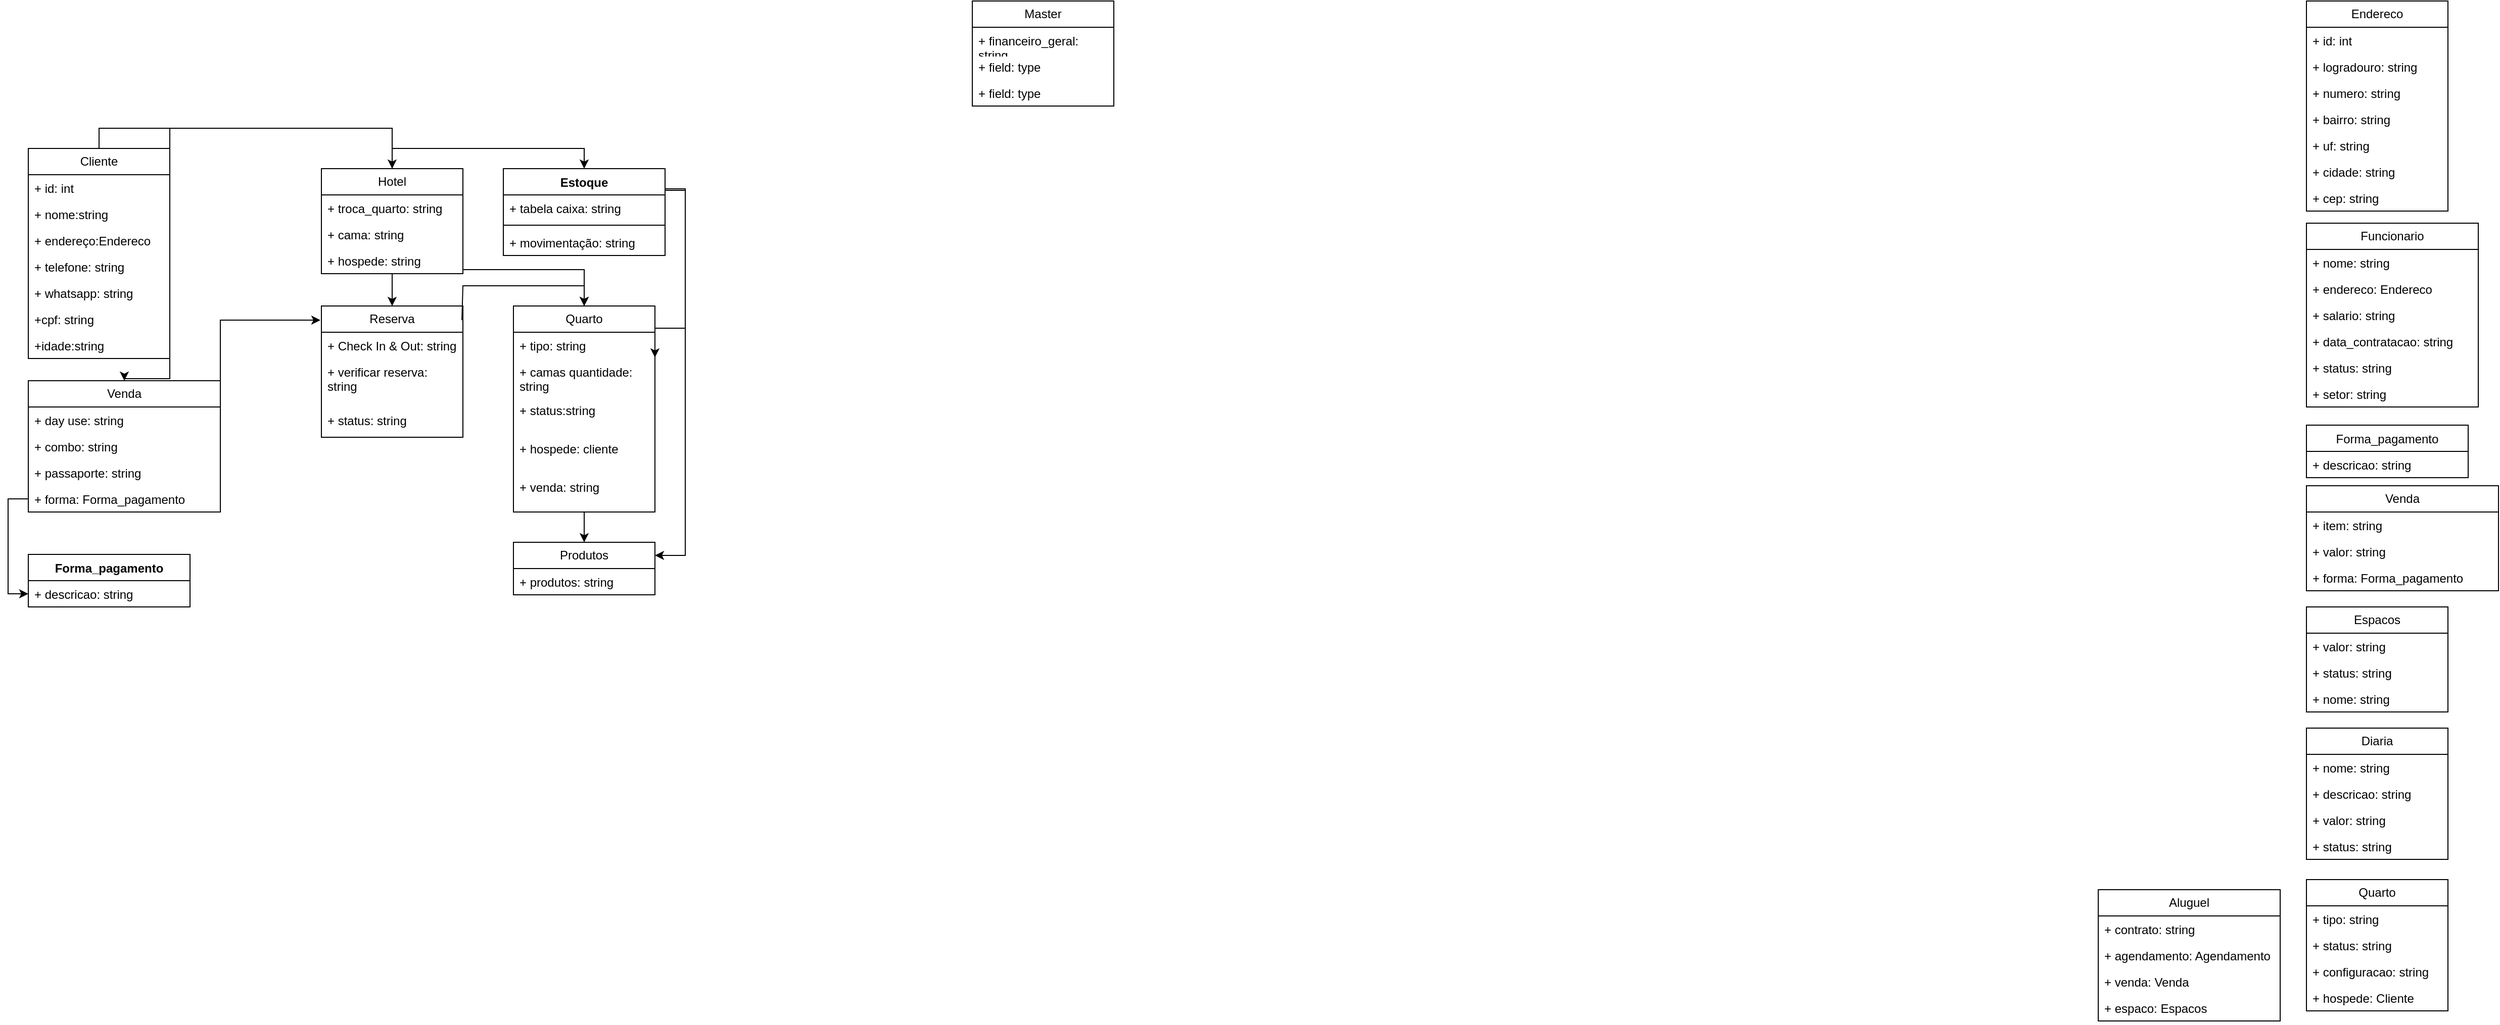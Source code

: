 <mxfile version="26.0.13">
  <diagram id="C5RBs43oDa-KdzZeNtuy" name="Page-1">
    <mxGraphModel dx="3414" dy="314" grid="1" gridSize="10" guides="1" tooltips="1" connect="1" arrows="1" fold="1" page="1" pageScale="1" pageWidth="827" pageHeight="1169" math="0" shadow="0">
      <root>
        <mxCell id="WIyWlLk6GJQsqaUBKTNV-0" />
        <mxCell id="WIyWlLk6GJQsqaUBKTNV-1" parent="WIyWlLk6GJQsqaUBKTNV-0" />
        <mxCell id="wSkTJqaz7idDvHBXDmYQ-0" value="Endereco" style="swimlane;fontStyle=0;childLayout=stackLayout;horizontal=1;startSize=26;fillColor=none;horizontalStack=0;resizeParent=1;resizeParentMax=0;resizeLast=0;collapsible=1;marginBottom=0;whiteSpace=wrap;html=1;" parent="WIyWlLk6GJQsqaUBKTNV-1" vertex="1">
          <mxGeometry x="620" y="40" width="140" height="208" as="geometry" />
        </mxCell>
        <mxCell id="wSkTJqaz7idDvHBXDmYQ-1" value="+ id: int" style="text;strokeColor=none;fillColor=none;align=left;verticalAlign=top;spacingLeft=4;spacingRight=4;overflow=hidden;rotatable=0;points=[[0,0.5],[1,0.5]];portConstraint=eastwest;whiteSpace=wrap;html=1;" parent="wSkTJqaz7idDvHBXDmYQ-0" vertex="1">
          <mxGeometry y="26" width="140" height="26" as="geometry" />
        </mxCell>
        <mxCell id="wSkTJqaz7idDvHBXDmYQ-2" value="+ logradouro: string" style="text;strokeColor=none;fillColor=none;align=left;verticalAlign=top;spacingLeft=4;spacingRight=4;overflow=hidden;rotatable=0;points=[[0,0.5],[1,0.5]];portConstraint=eastwest;whiteSpace=wrap;html=1;" parent="wSkTJqaz7idDvHBXDmYQ-0" vertex="1">
          <mxGeometry y="52" width="140" height="26" as="geometry" />
        </mxCell>
        <mxCell id="wSkTJqaz7idDvHBXDmYQ-3" value="+ numero: string" style="text;strokeColor=none;fillColor=none;align=left;verticalAlign=top;spacingLeft=4;spacingRight=4;overflow=hidden;rotatable=0;points=[[0,0.5],[1,0.5]];portConstraint=eastwest;whiteSpace=wrap;html=1;" parent="wSkTJqaz7idDvHBXDmYQ-0" vertex="1">
          <mxGeometry y="78" width="140" height="26" as="geometry" />
        </mxCell>
        <mxCell id="wSkTJqaz7idDvHBXDmYQ-4" value="+ bairro: string" style="text;strokeColor=none;fillColor=none;align=left;verticalAlign=top;spacingLeft=4;spacingRight=4;overflow=hidden;rotatable=0;points=[[0,0.5],[1,0.5]];portConstraint=eastwest;whiteSpace=wrap;html=1;" parent="wSkTJqaz7idDvHBXDmYQ-0" vertex="1">
          <mxGeometry y="104" width="140" height="26" as="geometry" />
        </mxCell>
        <mxCell id="wSkTJqaz7idDvHBXDmYQ-5" value="+ uf: string" style="text;strokeColor=none;fillColor=none;align=left;verticalAlign=top;spacingLeft=4;spacingRight=4;overflow=hidden;rotatable=0;points=[[0,0.5],[1,0.5]];portConstraint=eastwest;whiteSpace=wrap;html=1;" parent="wSkTJqaz7idDvHBXDmYQ-0" vertex="1">
          <mxGeometry y="130" width="140" height="26" as="geometry" />
        </mxCell>
        <mxCell id="wSkTJqaz7idDvHBXDmYQ-6" value="+ cidade: string" style="text;strokeColor=none;fillColor=none;align=left;verticalAlign=top;spacingLeft=4;spacingRight=4;overflow=hidden;rotatable=0;points=[[0,0.5],[1,0.5]];portConstraint=eastwest;whiteSpace=wrap;html=1;" parent="wSkTJqaz7idDvHBXDmYQ-0" vertex="1">
          <mxGeometry y="156" width="140" height="26" as="geometry" />
        </mxCell>
        <mxCell id="wSkTJqaz7idDvHBXDmYQ-7" value="+ cep: string" style="text;strokeColor=none;fillColor=none;align=left;verticalAlign=top;spacingLeft=4;spacingRight=4;overflow=hidden;rotatable=0;points=[[0,0.5],[1,0.5]];portConstraint=eastwest;whiteSpace=wrap;html=1;" parent="wSkTJqaz7idDvHBXDmYQ-0" vertex="1">
          <mxGeometry y="182" width="140" height="26" as="geometry" />
        </mxCell>
        <mxCell id="ChTZRhIxoG6WgYnew7f6-33" style="edgeStyle=orthogonalEdgeStyle;rounded=0;orthogonalLoop=1;jettySize=auto;html=1;exitX=0.5;exitY=0;exitDx=0;exitDy=0;entryX=0.5;entryY=0;entryDx=0;entryDy=0;" edge="1" parent="WIyWlLk6GJQsqaUBKTNV-1" source="Y8Y8SWHDW6Bw1dZ4l9J8-2" target="ChTZRhIxoG6WgYnew7f6-4">
          <mxGeometry relative="1" as="geometry">
            <Array as="points">
              <mxPoint x="-1564" y="166" />
              <mxPoint x="-1494" y="166" />
              <mxPoint x="-1494" y="414" />
              <mxPoint x="-1539" y="414" />
            </Array>
          </mxGeometry>
        </mxCell>
        <mxCell id="ChTZRhIxoG6WgYnew7f6-45" style="edgeStyle=orthogonalEdgeStyle;rounded=0;orthogonalLoop=1;jettySize=auto;html=1;exitX=0.5;exitY=0;exitDx=0;exitDy=0;entryX=0.5;entryY=0;entryDx=0;entryDy=0;" edge="1" parent="WIyWlLk6GJQsqaUBKTNV-1" source="Y8Y8SWHDW6Bw1dZ4l9J8-2" target="ChTZRhIxoG6WgYnew7f6-9">
          <mxGeometry relative="1" as="geometry" />
        </mxCell>
        <mxCell id="Y8Y8SWHDW6Bw1dZ4l9J8-2" value="Cliente" style="swimlane;fontStyle=0;childLayout=stackLayout;horizontal=1;startSize=26;fillColor=none;horizontalStack=0;resizeParent=1;resizeParentMax=0;resizeLast=0;collapsible=1;marginBottom=0;whiteSpace=wrap;html=1;" parent="WIyWlLk6GJQsqaUBKTNV-1" vertex="1">
          <mxGeometry x="-1634" y="186" width="140" height="208" as="geometry" />
        </mxCell>
        <mxCell id="Y8Y8SWHDW6Bw1dZ4l9J8-3" value="+ id: int " style="text;strokeColor=none;fillColor=none;align=left;verticalAlign=top;spacingLeft=4;spacingRight=4;overflow=hidden;rotatable=0;points=[[0,0.5],[1,0.5]];portConstraint=eastwest;whiteSpace=wrap;html=1;" parent="Y8Y8SWHDW6Bw1dZ4l9J8-2" vertex="1">
          <mxGeometry y="26" width="140" height="26" as="geometry" />
        </mxCell>
        <mxCell id="Y8Y8SWHDW6Bw1dZ4l9J8-4" value="+ nome:string" style="text;strokeColor=none;fillColor=none;align=left;verticalAlign=top;spacingLeft=4;spacingRight=4;overflow=hidden;rotatable=0;points=[[0,0.5],[1,0.5]];portConstraint=eastwest;whiteSpace=wrap;html=1;" parent="Y8Y8SWHDW6Bw1dZ4l9J8-2" vertex="1">
          <mxGeometry y="52" width="140" height="26" as="geometry" />
        </mxCell>
        <mxCell id="Y8Y8SWHDW6Bw1dZ4l9J8-5" value="+ endereço:Endereco" style="text;strokeColor=none;fillColor=none;align=left;verticalAlign=top;spacingLeft=4;spacingRight=4;overflow=hidden;rotatable=0;points=[[0,0.5],[1,0.5]];portConstraint=eastwest;whiteSpace=wrap;html=1;" parent="Y8Y8SWHDW6Bw1dZ4l9J8-2" vertex="1">
          <mxGeometry y="78" width="140" height="26" as="geometry" />
        </mxCell>
        <mxCell id="Y8Y8SWHDW6Bw1dZ4l9J8-6" value="+ telefone: string" style="text;strokeColor=none;fillColor=none;align=left;verticalAlign=top;spacingLeft=4;spacingRight=4;overflow=hidden;rotatable=0;points=[[0,0.5],[1,0.5]];portConstraint=eastwest;whiteSpace=wrap;html=1;" parent="Y8Y8SWHDW6Bw1dZ4l9J8-2" vertex="1">
          <mxGeometry y="104" width="140" height="26" as="geometry" />
        </mxCell>
        <mxCell id="Y8Y8SWHDW6Bw1dZ4l9J8-7" value="+ whatsapp: string" style="text;strokeColor=none;fillColor=none;align=left;verticalAlign=top;spacingLeft=4;spacingRight=4;overflow=hidden;rotatable=0;points=[[0,0.5],[1,0.5]];portConstraint=eastwest;whiteSpace=wrap;html=1;" parent="Y8Y8SWHDW6Bw1dZ4l9J8-2" vertex="1">
          <mxGeometry y="130" width="140" height="26" as="geometry" />
        </mxCell>
        <mxCell id="Y8Y8SWHDW6Bw1dZ4l9J8-8" value="+cpf: string" style="text;strokeColor=none;fillColor=none;align=left;verticalAlign=top;spacingLeft=4;spacingRight=4;overflow=hidden;rotatable=0;points=[[0,0.5],[1,0.5]];portConstraint=eastwest;whiteSpace=wrap;html=1;" parent="Y8Y8SWHDW6Bw1dZ4l9J8-2" vertex="1">
          <mxGeometry y="156" width="140" height="26" as="geometry" />
        </mxCell>
        <mxCell id="Y8Y8SWHDW6Bw1dZ4l9J8-9" value="+idade:string" style="text;strokeColor=none;fillColor=none;align=left;verticalAlign=top;spacingLeft=4;spacingRight=4;overflow=hidden;rotatable=0;points=[[0,0.5],[1,0.5]];portConstraint=eastwest;whiteSpace=wrap;html=1;" parent="Y8Y8SWHDW6Bw1dZ4l9J8-2" vertex="1">
          <mxGeometry y="182" width="140" height="26" as="geometry" />
        </mxCell>
        <mxCell id="wSkTJqaz7idDvHBXDmYQ-8" value="Funcionario" style="swimlane;fontStyle=0;childLayout=stackLayout;horizontal=1;startSize=26;fillColor=none;horizontalStack=0;resizeParent=1;resizeParentMax=0;resizeLast=0;collapsible=1;marginBottom=0;whiteSpace=wrap;html=1;" parent="WIyWlLk6GJQsqaUBKTNV-1" vertex="1">
          <mxGeometry x="620" y="260" width="170" height="182" as="geometry" />
        </mxCell>
        <mxCell id="wSkTJqaz7idDvHBXDmYQ-9" value="+ nome: string" style="text;strokeColor=none;fillColor=none;align=left;verticalAlign=top;spacingLeft=4;spacingRight=4;overflow=hidden;rotatable=0;points=[[0,0.5],[1,0.5]];portConstraint=eastwest;whiteSpace=wrap;html=1;" parent="wSkTJqaz7idDvHBXDmYQ-8" vertex="1">
          <mxGeometry y="26" width="170" height="26" as="geometry" />
        </mxCell>
        <mxCell id="wSkTJqaz7idDvHBXDmYQ-10" value="+ endereco: Endereco" style="text;strokeColor=none;fillColor=none;align=left;verticalAlign=top;spacingLeft=4;spacingRight=4;overflow=hidden;rotatable=0;points=[[0,0.5],[1,0.5]];portConstraint=eastwest;whiteSpace=wrap;html=1;" parent="wSkTJqaz7idDvHBXDmYQ-8" vertex="1">
          <mxGeometry y="52" width="170" height="26" as="geometry" />
        </mxCell>
        <mxCell id="wSkTJqaz7idDvHBXDmYQ-11" value="+ salario: string" style="text;strokeColor=none;fillColor=none;align=left;verticalAlign=top;spacingLeft=4;spacingRight=4;overflow=hidden;rotatable=0;points=[[0,0.5],[1,0.5]];portConstraint=eastwest;whiteSpace=wrap;html=1;" parent="wSkTJqaz7idDvHBXDmYQ-8" vertex="1">
          <mxGeometry y="78" width="170" height="26" as="geometry" />
        </mxCell>
        <mxCell id="wSkTJqaz7idDvHBXDmYQ-12" value="+ data_contratacao: string" style="text;strokeColor=none;fillColor=none;align=left;verticalAlign=top;spacingLeft=4;spacingRight=4;overflow=hidden;rotatable=0;points=[[0,0.5],[1,0.5]];portConstraint=eastwest;whiteSpace=wrap;html=1;" parent="wSkTJqaz7idDvHBXDmYQ-8" vertex="1">
          <mxGeometry y="104" width="170" height="26" as="geometry" />
        </mxCell>
        <mxCell id="wSkTJqaz7idDvHBXDmYQ-13" value="+ status: string" style="text;strokeColor=none;fillColor=none;align=left;verticalAlign=top;spacingLeft=4;spacingRight=4;overflow=hidden;rotatable=0;points=[[0,0.5],[1,0.5]];portConstraint=eastwest;whiteSpace=wrap;html=1;" parent="wSkTJqaz7idDvHBXDmYQ-8" vertex="1">
          <mxGeometry y="130" width="170" height="26" as="geometry" />
        </mxCell>
        <mxCell id="wSkTJqaz7idDvHBXDmYQ-14" value="+ setor: string" style="text;strokeColor=none;fillColor=none;align=left;verticalAlign=top;spacingLeft=4;spacingRight=4;overflow=hidden;rotatable=0;points=[[0,0.5],[1,0.5]];portConstraint=eastwest;whiteSpace=wrap;html=1;" parent="wSkTJqaz7idDvHBXDmYQ-8" vertex="1">
          <mxGeometry y="156" width="170" height="26" as="geometry" />
        </mxCell>
        <mxCell id="G8Tv_Enj5uuoqfxfAPcS-8" value="&lt;span style=&quot;font-weight: normal;&quot;&gt;Forma_pagamento&lt;/span&gt;" style="swimlane;fontStyle=1;align=center;verticalAlign=top;childLayout=stackLayout;horizontal=1;startSize=26;horizontalStack=0;resizeParent=1;resizeParentMax=0;resizeLast=0;collapsible=1;marginBottom=0;whiteSpace=wrap;html=1;" parent="WIyWlLk6GJQsqaUBKTNV-1" vertex="1">
          <mxGeometry x="620" y="460" width="160" height="52" as="geometry" />
        </mxCell>
        <mxCell id="G8Tv_Enj5uuoqfxfAPcS-9" value="+ descricao: string" style="text;strokeColor=none;fillColor=none;align=left;verticalAlign=top;spacingLeft=4;spacingRight=4;overflow=hidden;rotatable=0;points=[[0,0.5],[1,0.5]];portConstraint=eastwest;whiteSpace=wrap;html=1;" parent="G8Tv_Enj5uuoqfxfAPcS-8" vertex="1">
          <mxGeometry y="26" width="160" height="26" as="geometry" />
        </mxCell>
        <mxCell id="G8Tv_Enj5uuoqfxfAPcS-12" value="Venda" style="swimlane;fontStyle=0;childLayout=stackLayout;horizontal=1;startSize=26;fillColor=none;horizontalStack=0;resizeParent=1;resizeParentMax=0;resizeLast=0;collapsible=1;marginBottom=0;whiteSpace=wrap;html=1;" parent="WIyWlLk6GJQsqaUBKTNV-1" vertex="1">
          <mxGeometry x="620" y="520" width="190" height="104" as="geometry" />
        </mxCell>
        <mxCell id="G8Tv_Enj5uuoqfxfAPcS-13" value="+ item: string" style="text;strokeColor=none;fillColor=none;align=left;verticalAlign=top;spacingLeft=4;spacingRight=4;overflow=hidden;rotatable=0;points=[[0,0.5],[1,0.5]];portConstraint=eastwest;whiteSpace=wrap;html=1;" parent="G8Tv_Enj5uuoqfxfAPcS-12" vertex="1">
          <mxGeometry y="26" width="190" height="26" as="geometry" />
        </mxCell>
        <mxCell id="G8Tv_Enj5uuoqfxfAPcS-14" value="+ valor: string" style="text;strokeColor=none;fillColor=none;align=left;verticalAlign=top;spacingLeft=4;spacingRight=4;overflow=hidden;rotatable=0;points=[[0,0.5],[1,0.5]];portConstraint=eastwest;whiteSpace=wrap;html=1;" parent="G8Tv_Enj5uuoqfxfAPcS-12" vertex="1">
          <mxGeometry y="52" width="190" height="26" as="geometry" />
        </mxCell>
        <mxCell id="G8Tv_Enj5uuoqfxfAPcS-15" value="+ forma: Forma_pagamento" style="text;strokeColor=none;fillColor=none;align=left;verticalAlign=top;spacingLeft=4;spacingRight=4;overflow=hidden;rotatable=0;points=[[0,0.5],[1,0.5]];portConstraint=eastwest;whiteSpace=wrap;html=1;" parent="G8Tv_Enj5uuoqfxfAPcS-12" vertex="1">
          <mxGeometry y="78" width="190" height="26" as="geometry" />
        </mxCell>
        <mxCell id="0kLQI9-kziCsEVqRTUsW-0" value="Espacos" style="swimlane;fontStyle=0;childLayout=stackLayout;horizontal=1;startSize=26;fillColor=none;horizontalStack=0;resizeParent=1;resizeParentMax=0;resizeLast=0;collapsible=1;marginBottom=0;whiteSpace=wrap;html=1;" vertex="1" parent="WIyWlLk6GJQsqaUBKTNV-1">
          <mxGeometry x="620" y="640" width="140" height="104" as="geometry" />
        </mxCell>
        <mxCell id="0kLQI9-kziCsEVqRTUsW-1" value="+ valor: string" style="text;strokeColor=none;fillColor=none;align=left;verticalAlign=top;spacingLeft=4;spacingRight=4;overflow=hidden;rotatable=0;points=[[0,0.5],[1,0.5]];portConstraint=eastwest;whiteSpace=wrap;html=1;" vertex="1" parent="0kLQI9-kziCsEVqRTUsW-0">
          <mxGeometry y="26" width="140" height="26" as="geometry" />
        </mxCell>
        <mxCell id="0kLQI9-kziCsEVqRTUsW-2" value="+ status: string" style="text;strokeColor=none;fillColor=none;align=left;verticalAlign=top;spacingLeft=4;spacingRight=4;overflow=hidden;rotatable=0;points=[[0,0.5],[1,0.5]];portConstraint=eastwest;whiteSpace=wrap;html=1;" vertex="1" parent="0kLQI9-kziCsEVqRTUsW-0">
          <mxGeometry y="52" width="140" height="26" as="geometry" />
        </mxCell>
        <mxCell id="0kLQI9-kziCsEVqRTUsW-3" value="+ nome: string" style="text;strokeColor=none;fillColor=none;align=left;verticalAlign=top;spacingLeft=4;spacingRight=4;overflow=hidden;rotatable=0;points=[[0,0.5],[1,0.5]];portConstraint=eastwest;whiteSpace=wrap;html=1;" vertex="1" parent="0kLQI9-kziCsEVqRTUsW-0">
          <mxGeometry y="78" width="140" height="26" as="geometry" />
        </mxCell>
        <mxCell id="ChTZRhIxoG6WgYnew7f6-2" value="Forma_pagamento" style="swimlane;fontStyle=1;align=center;verticalAlign=top;childLayout=stackLayout;horizontal=1;startSize=26;horizontalStack=0;resizeParent=1;resizeParentMax=0;resizeLast=0;collapsible=1;marginBottom=0;whiteSpace=wrap;html=1;" vertex="1" parent="WIyWlLk6GJQsqaUBKTNV-1">
          <mxGeometry x="-1634" y="588" width="160" height="52" as="geometry" />
        </mxCell>
        <mxCell id="ChTZRhIxoG6WgYnew7f6-3" value="+ descricao: string" style="text;strokeColor=none;fillColor=none;align=left;verticalAlign=top;spacingLeft=4;spacingRight=4;overflow=hidden;rotatable=0;points=[[0,0.5],[1,0.5]];portConstraint=eastwest;whiteSpace=wrap;html=1;" vertex="1" parent="ChTZRhIxoG6WgYnew7f6-2">
          <mxGeometry y="26" width="160" height="26" as="geometry" />
        </mxCell>
        <mxCell id="0kLQI9-kziCsEVqRTUsW-4" value="Diaria" style="swimlane;fontStyle=0;childLayout=stackLayout;horizontal=1;startSize=26;fillColor=none;horizontalStack=0;resizeParent=1;resizeParentMax=0;resizeLast=0;collapsible=1;marginBottom=0;whiteSpace=wrap;html=1;" vertex="1" parent="WIyWlLk6GJQsqaUBKTNV-1">
          <mxGeometry x="620" y="760" width="140" height="130" as="geometry" />
        </mxCell>
        <mxCell id="0kLQI9-kziCsEVqRTUsW-5" value="+ nome: string" style="text;strokeColor=none;fillColor=none;align=left;verticalAlign=top;spacingLeft=4;spacingRight=4;overflow=hidden;rotatable=0;points=[[0,0.5],[1,0.5]];portConstraint=eastwest;whiteSpace=wrap;html=1;" vertex="1" parent="0kLQI9-kziCsEVqRTUsW-4">
          <mxGeometry y="26" width="140" height="26" as="geometry" />
        </mxCell>
        <mxCell id="0kLQI9-kziCsEVqRTUsW-6" value="+ descricao: string" style="text;strokeColor=none;fillColor=none;align=left;verticalAlign=top;spacingLeft=4;spacingRight=4;overflow=hidden;rotatable=0;points=[[0,0.5],[1,0.5]];portConstraint=eastwest;whiteSpace=wrap;html=1;" vertex="1" parent="0kLQI9-kziCsEVqRTUsW-4">
          <mxGeometry y="52" width="140" height="26" as="geometry" />
        </mxCell>
        <mxCell id="0kLQI9-kziCsEVqRTUsW-7" value="+ valor: string" style="text;strokeColor=none;fillColor=none;align=left;verticalAlign=top;spacingLeft=4;spacingRight=4;overflow=hidden;rotatable=0;points=[[0,0.5],[1,0.5]];portConstraint=eastwest;whiteSpace=wrap;html=1;" vertex="1" parent="0kLQI9-kziCsEVqRTUsW-4">
          <mxGeometry y="78" width="140" height="26" as="geometry" />
        </mxCell>
        <mxCell id="0kLQI9-kziCsEVqRTUsW-8" value="+ status: string" style="text;strokeColor=none;fillColor=none;align=left;verticalAlign=top;spacingLeft=4;spacingRight=4;overflow=hidden;rotatable=0;points=[[0,0.5],[1,0.5]];portConstraint=eastwest;whiteSpace=wrap;html=1;" vertex="1" parent="0kLQI9-kziCsEVqRTUsW-4">
          <mxGeometry y="104" width="140" height="26" as="geometry" />
        </mxCell>
        <mxCell id="ChTZRhIxoG6WgYnew7f6-4" value="Venda" style="swimlane;fontStyle=0;childLayout=stackLayout;horizontal=1;startSize=26;fillColor=none;horizontalStack=0;resizeParent=1;resizeParentMax=0;resizeLast=0;collapsible=1;marginBottom=0;whiteSpace=wrap;html=1;" vertex="1" parent="WIyWlLk6GJQsqaUBKTNV-1">
          <mxGeometry x="-1634" y="416" width="190" height="130" as="geometry">
            <mxRectangle x="-750" y="270" width="80" height="30" as="alternateBounds" />
          </mxGeometry>
        </mxCell>
        <mxCell id="ChTZRhIxoG6WgYnew7f6-5" value="+ day use: string" style="text;strokeColor=none;fillColor=none;align=left;verticalAlign=top;spacingLeft=4;spacingRight=4;overflow=hidden;rotatable=0;points=[[0,0.5],[1,0.5]];portConstraint=eastwest;whiteSpace=wrap;html=1;" vertex="1" parent="ChTZRhIxoG6WgYnew7f6-4">
          <mxGeometry y="26" width="190" height="26" as="geometry" />
        </mxCell>
        <mxCell id="ChTZRhIxoG6WgYnew7f6-6" value="+ combo: string" style="text;strokeColor=none;fillColor=none;align=left;verticalAlign=top;spacingLeft=4;spacingRight=4;overflow=hidden;rotatable=0;points=[[0,0.5],[1,0.5]];portConstraint=eastwest;whiteSpace=wrap;html=1;" vertex="1" parent="ChTZRhIxoG6WgYnew7f6-4">
          <mxGeometry y="52" width="190" height="26" as="geometry" />
        </mxCell>
        <mxCell id="ChTZRhIxoG6WgYnew7f6-8" value="+ passaporte: string" style="text;strokeColor=none;fillColor=none;align=left;verticalAlign=top;spacingLeft=4;spacingRight=4;overflow=hidden;rotatable=0;points=[[0,0.5],[1,0.5]];portConstraint=eastwest;whiteSpace=wrap;html=1;" vertex="1" parent="ChTZRhIxoG6WgYnew7f6-4">
          <mxGeometry y="78" width="190" height="26" as="geometry" />
        </mxCell>
        <mxCell id="ChTZRhIxoG6WgYnew7f6-7" value="+ forma: Forma_pagamento" style="text;strokeColor=none;fillColor=none;align=left;verticalAlign=top;spacingLeft=4;spacingRight=4;overflow=hidden;rotatable=0;points=[[0,0.5],[1,0.5]];portConstraint=eastwest;whiteSpace=wrap;html=1;" vertex="1" parent="ChTZRhIxoG6WgYnew7f6-4">
          <mxGeometry y="104" width="190" height="26" as="geometry" />
        </mxCell>
        <mxCell id="ChTZRhIxoG6WgYnew7f6-23" style="edgeStyle=orthogonalEdgeStyle;rounded=0;orthogonalLoop=1;jettySize=auto;html=1;exitX=1;exitY=0;exitDx=0;exitDy=0;entryX=0.5;entryY=0;entryDx=0;entryDy=0;" edge="1" parent="WIyWlLk6GJQsqaUBKTNV-1" source="ChTZRhIxoG6WgYnew7f6-9" target="ChTZRhIxoG6WgYnew7f6-13">
          <mxGeometry relative="1" as="geometry">
            <Array as="points">
              <mxPoint x="-1204" y="306" />
              <mxPoint x="-1084" y="306" />
            </Array>
          </mxGeometry>
        </mxCell>
        <mxCell id="0kLQI9-kziCsEVqRTUsW-14" value="Quarto" style="swimlane;fontStyle=0;childLayout=stackLayout;horizontal=1;startSize=26;fillColor=none;horizontalStack=0;resizeParent=1;resizeParentMax=0;resizeLast=0;collapsible=1;marginBottom=0;whiteSpace=wrap;html=1;" vertex="1" parent="WIyWlLk6GJQsqaUBKTNV-1">
          <mxGeometry x="620" y="910" width="140" height="130" as="geometry" />
        </mxCell>
        <mxCell id="0kLQI9-kziCsEVqRTUsW-15" value="+ tipo: string" style="text;strokeColor=none;fillColor=none;align=left;verticalAlign=top;spacingLeft=4;spacingRight=4;overflow=hidden;rotatable=0;points=[[0,0.5],[1,0.5]];portConstraint=eastwest;whiteSpace=wrap;html=1;" vertex="1" parent="0kLQI9-kziCsEVqRTUsW-14">
          <mxGeometry y="26" width="140" height="26" as="geometry" />
        </mxCell>
        <mxCell id="0kLQI9-kziCsEVqRTUsW-16" value="+ status: string" style="text;strokeColor=none;fillColor=none;align=left;verticalAlign=top;spacingLeft=4;spacingRight=4;overflow=hidden;rotatable=0;points=[[0,0.5],[1,0.5]];portConstraint=eastwest;whiteSpace=wrap;html=1;" vertex="1" parent="0kLQI9-kziCsEVqRTUsW-14">
          <mxGeometry y="52" width="140" height="26" as="geometry" />
        </mxCell>
        <mxCell id="0kLQI9-kziCsEVqRTUsW-17" value="+ configuracao: string" style="text;strokeColor=none;fillColor=none;align=left;verticalAlign=top;spacingLeft=4;spacingRight=4;overflow=hidden;rotatable=0;points=[[0,0.5],[1,0.5]];portConstraint=eastwest;whiteSpace=wrap;html=1;" vertex="1" parent="0kLQI9-kziCsEVqRTUsW-14">
          <mxGeometry y="78" width="140" height="26" as="geometry" />
        </mxCell>
        <mxCell id="0kLQI9-kziCsEVqRTUsW-18" value="+ hospede: Cliente" style="text;strokeColor=none;fillColor=none;align=left;verticalAlign=top;spacingLeft=4;spacingRight=4;overflow=hidden;rotatable=0;points=[[0,0.5],[1,0.5]];portConstraint=eastwest;whiteSpace=wrap;html=1;" vertex="1" parent="0kLQI9-kziCsEVqRTUsW-14">
          <mxGeometry y="104" width="140" height="26" as="geometry" />
        </mxCell>
        <mxCell id="ChTZRhIxoG6WgYnew7f6-24" style="edgeStyle=orthogonalEdgeStyle;rounded=0;orthogonalLoop=1;jettySize=auto;html=1;exitX=0.5;exitY=1;exitDx=0;exitDy=0;entryX=0.5;entryY=0;entryDx=0;entryDy=0;" edge="1" parent="WIyWlLk6GJQsqaUBKTNV-1" source="ChTZRhIxoG6WgYnew7f6-9" target="ChTZRhIxoG6WgYnew7f6-17">
          <mxGeometry relative="1" as="geometry" />
        </mxCell>
        <mxCell id="ChTZRhIxoG6WgYnew7f6-39" style="edgeStyle=orthogonalEdgeStyle;rounded=0;orthogonalLoop=1;jettySize=auto;html=1;exitX=0.5;exitY=0;exitDx=0;exitDy=0;entryX=0.5;entryY=0;entryDx=0;entryDy=0;" edge="1" parent="WIyWlLk6GJQsqaUBKTNV-1" source="ChTZRhIxoG6WgYnew7f6-9" target="ChTZRhIxoG6WgYnew7f6-35">
          <mxGeometry relative="1" as="geometry" />
        </mxCell>
        <mxCell id="ChTZRhIxoG6WgYnew7f6-9" value="Hotel" style="swimlane;fontStyle=0;childLayout=stackLayout;horizontal=1;startSize=26;fillColor=none;horizontalStack=0;resizeParent=1;resizeParentMax=0;resizeLast=0;collapsible=1;marginBottom=0;whiteSpace=wrap;html=1;" vertex="1" parent="WIyWlLk6GJQsqaUBKTNV-1">
          <mxGeometry x="-1344" y="206" width="140" height="104" as="geometry" />
        </mxCell>
        <mxCell id="ChTZRhIxoG6WgYnew7f6-10" value="+ troca_quarto: string" style="text;strokeColor=none;fillColor=none;align=left;verticalAlign=top;spacingLeft=4;spacingRight=4;overflow=hidden;rotatable=0;points=[[0,0.5],[1,0.5]];portConstraint=eastwest;whiteSpace=wrap;html=1;" vertex="1" parent="ChTZRhIxoG6WgYnew7f6-9">
          <mxGeometry y="26" width="140" height="26" as="geometry" />
        </mxCell>
        <mxCell id="ChTZRhIxoG6WgYnew7f6-11" value="+ cama: string" style="text;strokeColor=none;fillColor=none;align=left;verticalAlign=top;spacingLeft=4;spacingRight=4;overflow=hidden;rotatable=0;points=[[0,0.5],[1,0.5]];portConstraint=eastwest;whiteSpace=wrap;html=1;" vertex="1" parent="ChTZRhIxoG6WgYnew7f6-9">
          <mxGeometry y="52" width="140" height="26" as="geometry" />
        </mxCell>
        <mxCell id="ChTZRhIxoG6WgYnew7f6-12" value="+ hospede: string" style="text;strokeColor=none;fillColor=none;align=left;verticalAlign=top;spacingLeft=4;spacingRight=4;overflow=hidden;rotatable=0;points=[[0,0.5],[1,0.5]];portConstraint=eastwest;whiteSpace=wrap;html=1;" vertex="1" parent="ChTZRhIxoG6WgYnew7f6-9">
          <mxGeometry y="78" width="140" height="26" as="geometry" />
        </mxCell>
        <mxCell id="ChTZRhIxoG6WgYnew7f6-31" style="edgeStyle=orthogonalEdgeStyle;rounded=0;orthogonalLoop=1;jettySize=auto;html=1;exitX=0.5;exitY=1;exitDx=0;exitDy=0;entryX=0.5;entryY=0;entryDx=0;entryDy=0;" edge="1" parent="WIyWlLk6GJQsqaUBKTNV-1" source="ChTZRhIxoG6WgYnew7f6-13" target="ChTZRhIxoG6WgYnew7f6-27">
          <mxGeometry relative="1" as="geometry" />
        </mxCell>
        <mxCell id="ChTZRhIxoG6WgYnew7f6-13" value="Quarto" style="swimlane;fontStyle=0;childLayout=stackLayout;horizontal=1;startSize=26;fillColor=none;horizontalStack=0;resizeParent=1;resizeParentMax=0;resizeLast=0;collapsible=1;marginBottom=0;whiteSpace=wrap;html=1;" vertex="1" parent="WIyWlLk6GJQsqaUBKTNV-1">
          <mxGeometry x="-1154" y="342" width="140" height="204" as="geometry" />
        </mxCell>
        <mxCell id="ChTZRhIxoG6WgYnew7f6-14" value="+ tipo: string" style="text;strokeColor=none;fillColor=none;align=left;verticalAlign=top;spacingLeft=4;spacingRight=4;overflow=hidden;rotatable=0;points=[[0,0.5],[1,0.5]];portConstraint=eastwest;whiteSpace=wrap;html=1;" vertex="1" parent="ChTZRhIxoG6WgYnew7f6-13">
          <mxGeometry y="26" width="140" height="26" as="geometry" />
        </mxCell>
        <mxCell id="ChTZRhIxoG6WgYnew7f6-15" value="+ camas quantidade: string" style="text;strokeColor=none;fillColor=none;align=left;verticalAlign=top;spacingLeft=4;spacingRight=4;overflow=hidden;rotatable=0;points=[[0,0.5],[1,0.5]];portConstraint=eastwest;whiteSpace=wrap;html=1;" vertex="1" parent="ChTZRhIxoG6WgYnew7f6-13">
          <mxGeometry y="52" width="140" height="38" as="geometry" />
        </mxCell>
        <mxCell id="ChTZRhIxoG6WgYnew7f6-42" value="&lt;div&gt;+ status:string&lt;/div&gt;&lt;div&gt;&lt;br&gt;&lt;/div&gt;" style="text;strokeColor=none;fillColor=none;align=left;verticalAlign=top;spacingLeft=4;spacingRight=4;overflow=hidden;rotatable=0;points=[[0,0.5],[1,0.5]];portConstraint=eastwest;whiteSpace=wrap;html=1;" vertex="1" parent="ChTZRhIxoG6WgYnew7f6-13">
          <mxGeometry y="90" width="140" height="38" as="geometry" />
        </mxCell>
        <mxCell id="ChTZRhIxoG6WgYnew7f6-43" value="&lt;div&gt;+ hospede: cliente&lt;/div&gt;&lt;div&gt;&lt;br&gt;&lt;/div&gt;" style="text;strokeColor=none;fillColor=none;align=left;verticalAlign=top;spacingLeft=4;spacingRight=4;overflow=hidden;rotatable=0;points=[[0,0.5],[1,0.5]];portConstraint=eastwest;whiteSpace=wrap;html=1;" vertex="1" parent="ChTZRhIxoG6WgYnew7f6-13">
          <mxGeometry y="128" width="140" height="38" as="geometry" />
        </mxCell>
        <mxCell id="ChTZRhIxoG6WgYnew7f6-44" value="+ venda: string" style="text;strokeColor=none;fillColor=none;align=left;verticalAlign=top;spacingLeft=4;spacingRight=4;overflow=hidden;rotatable=0;points=[[0,0.5],[1,0.5]];portConstraint=eastwest;whiteSpace=wrap;html=1;" vertex="1" parent="ChTZRhIxoG6WgYnew7f6-13">
          <mxGeometry y="166" width="140" height="38" as="geometry" />
        </mxCell>
        <mxCell id="ChTZRhIxoG6WgYnew7f6-32" style="edgeStyle=orthogonalEdgeStyle;rounded=0;orthogonalLoop=1;jettySize=auto;html=1;entryX=0.5;entryY=0;entryDx=0;entryDy=0;exitX=0.993;exitY=0.108;exitDx=0;exitDy=0;exitPerimeter=0;" edge="1" parent="WIyWlLk6GJQsqaUBKTNV-1" source="ChTZRhIxoG6WgYnew7f6-17" target="ChTZRhIxoG6WgYnew7f6-13">
          <mxGeometry relative="1" as="geometry">
            <mxPoint x="-1184" y="356" as="sourcePoint" />
            <Array as="points">
              <mxPoint x="-1204" y="322" />
              <mxPoint x="-1084" y="322" />
            </Array>
          </mxGeometry>
        </mxCell>
        <mxCell id="ChTZRhIxoG6WgYnew7f6-17" value="Reserva" style="swimlane;fontStyle=0;childLayout=stackLayout;horizontal=1;startSize=26;fillColor=none;horizontalStack=0;resizeParent=1;resizeParentMax=0;resizeLast=0;collapsible=1;marginBottom=0;whiteSpace=wrap;html=1;" vertex="1" parent="WIyWlLk6GJQsqaUBKTNV-1">
          <mxGeometry x="-1344" y="342" width="140" height="130" as="geometry" />
        </mxCell>
        <mxCell id="ChTZRhIxoG6WgYnew7f6-18" value="+ Check In &amp;amp; Out: string" style="text;strokeColor=none;fillColor=none;align=left;verticalAlign=top;spacingLeft=4;spacingRight=4;overflow=hidden;rotatable=0;points=[[0,0.5],[1,0.5]];portConstraint=eastwest;whiteSpace=wrap;html=1;" vertex="1" parent="ChTZRhIxoG6WgYnew7f6-17">
          <mxGeometry y="26" width="140" height="26" as="geometry" />
        </mxCell>
        <mxCell id="ChTZRhIxoG6WgYnew7f6-19" value="+ verificar reserva: string" style="text;strokeColor=none;fillColor=none;align=left;verticalAlign=top;spacingLeft=4;spacingRight=4;overflow=hidden;rotatable=0;points=[[0,0.5],[1,0.5]];portConstraint=eastwest;whiteSpace=wrap;html=1;" vertex="1" parent="ChTZRhIxoG6WgYnew7f6-17">
          <mxGeometry y="52" width="140" height="48" as="geometry" />
        </mxCell>
        <mxCell id="ChTZRhIxoG6WgYnew7f6-26" value="+ status: string" style="text;strokeColor=none;fillColor=none;align=left;verticalAlign=top;spacingLeft=4;spacingRight=4;overflow=hidden;rotatable=0;points=[[0,0.5],[1,0.5]];portConstraint=eastwest;whiteSpace=wrap;html=1;" vertex="1" parent="ChTZRhIxoG6WgYnew7f6-17">
          <mxGeometry y="100" width="140" height="30" as="geometry" />
        </mxCell>
        <mxCell id="ChTZRhIxoG6WgYnew7f6-25" style="edgeStyle=orthogonalEdgeStyle;rounded=0;orthogonalLoop=1;jettySize=auto;html=1;exitX=0;exitY=0.5;exitDx=0;exitDy=0;" edge="1" parent="WIyWlLk6GJQsqaUBKTNV-1" source="ChTZRhIxoG6WgYnew7f6-7" target="ChTZRhIxoG6WgYnew7f6-3">
          <mxGeometry relative="1" as="geometry">
            <Array as="points">
              <mxPoint x="-1654" y="533" />
              <mxPoint x="-1654" y="627.0" />
            </Array>
          </mxGeometry>
        </mxCell>
        <mxCell id="ChTZRhIxoG6WgYnew7f6-27" value="Produtos" style="swimlane;fontStyle=0;childLayout=stackLayout;horizontal=1;startSize=26;fillColor=none;horizontalStack=0;resizeParent=1;resizeParentMax=0;resizeLast=0;collapsible=1;marginBottom=0;whiteSpace=wrap;html=1;" vertex="1" parent="WIyWlLk6GJQsqaUBKTNV-1">
          <mxGeometry x="-1154" y="576" width="140" height="52" as="geometry" />
        </mxCell>
        <mxCell id="ChTZRhIxoG6WgYnew7f6-28" value="+ produtos: string" style="text;strokeColor=none;fillColor=none;align=left;verticalAlign=top;spacingLeft=4;spacingRight=4;overflow=hidden;rotatable=0;points=[[0,0.5],[1,0.5]];portConstraint=eastwest;whiteSpace=wrap;html=1;" vertex="1" parent="ChTZRhIxoG6WgYnew7f6-27">
          <mxGeometry y="26" width="140" height="26" as="geometry" />
        </mxCell>
        <mxCell id="5CWG2yY66nXkNRCF23LD-0" value="Aluguel" style="swimlane;fontStyle=0;childLayout=stackLayout;horizontal=1;startSize=26;fillColor=none;horizontalStack=0;resizeParent=1;resizeParentMax=0;resizeLast=0;collapsible=1;marginBottom=0;whiteSpace=wrap;html=1;" vertex="1" parent="WIyWlLk6GJQsqaUBKTNV-1">
          <mxGeometry x="414" y="920" width="180" height="130" as="geometry" />
        </mxCell>
        <mxCell id="5CWG2yY66nXkNRCF23LD-1" value="+ contrato: string" style="text;strokeColor=none;fillColor=none;align=left;verticalAlign=top;spacingLeft=4;spacingRight=4;overflow=hidden;rotatable=0;points=[[0,0.5],[1,0.5]];portConstraint=eastwest;whiteSpace=wrap;html=1;" vertex="1" parent="5CWG2yY66nXkNRCF23LD-0">
          <mxGeometry y="26" width="180" height="26" as="geometry" />
        </mxCell>
        <mxCell id="5CWG2yY66nXkNRCF23LD-2" value="+ agendamento: Agendamento" style="text;strokeColor=none;fillColor=none;align=left;verticalAlign=top;spacingLeft=4;spacingRight=4;overflow=hidden;rotatable=0;points=[[0,0.5],[1,0.5]];portConstraint=eastwest;whiteSpace=wrap;html=1;" vertex="1" parent="5CWG2yY66nXkNRCF23LD-0">
          <mxGeometry y="52" width="180" height="26" as="geometry" />
        </mxCell>
        <mxCell id="5CWG2yY66nXkNRCF23LD-3" value="+ venda: Venda" style="text;strokeColor=none;fillColor=none;align=left;verticalAlign=top;spacingLeft=4;spacingRight=4;overflow=hidden;rotatable=0;points=[[0,0.5],[1,0.5]];portConstraint=eastwest;whiteSpace=wrap;html=1;" vertex="1" parent="5CWG2yY66nXkNRCF23LD-0">
          <mxGeometry y="78" width="180" height="26" as="geometry" />
        </mxCell>
        <mxCell id="5CWG2yY66nXkNRCF23LD-7" value="+ espaco: Espacos" style="text;strokeColor=none;fillColor=none;align=left;verticalAlign=top;spacingLeft=4;spacingRight=4;overflow=hidden;rotatable=0;points=[[0,0.5],[1,0.5]];portConstraint=eastwest;whiteSpace=wrap;html=1;" vertex="1" parent="5CWG2yY66nXkNRCF23LD-0">
          <mxGeometry y="104" width="180" height="26" as="geometry" />
        </mxCell>
        <mxCell id="ChTZRhIxoG6WgYnew7f6-34" style="edgeStyle=orthogonalEdgeStyle;rounded=0;orthogonalLoop=1;jettySize=auto;html=1;exitX=1;exitY=0.5;exitDx=0;exitDy=0;entryX=-0.007;entryY=0.108;entryDx=0;entryDy=0;entryPerimeter=0;" edge="1" parent="WIyWlLk6GJQsqaUBKTNV-1" source="ChTZRhIxoG6WgYnew7f6-5" target="ChTZRhIxoG6WgYnew7f6-17">
          <mxGeometry relative="1" as="geometry">
            <Array as="points">
              <mxPoint x="-1444" y="356" />
            </Array>
          </mxGeometry>
        </mxCell>
        <mxCell id="ChTZRhIxoG6WgYnew7f6-40" style="edgeStyle=orthogonalEdgeStyle;rounded=0;orthogonalLoop=1;jettySize=auto;html=1;exitX=1;exitY=0.25;exitDx=0;exitDy=0;entryX=1;entryY=0.25;entryDx=0;entryDy=0;" edge="1" parent="WIyWlLk6GJQsqaUBKTNV-1" source="ChTZRhIxoG6WgYnew7f6-35" target="ChTZRhIxoG6WgYnew7f6-13">
          <mxGeometry relative="1" as="geometry">
            <Array as="points">
              <mxPoint x="-984" y="228" />
              <mxPoint x="-984" y="364" />
            </Array>
          </mxGeometry>
        </mxCell>
        <mxCell id="ChTZRhIxoG6WgYnew7f6-41" style="edgeStyle=orthogonalEdgeStyle;rounded=0;orthogonalLoop=1;jettySize=auto;html=1;exitX=1;exitY=0;exitDx=0;exitDy=0;entryX=1;entryY=0.25;entryDx=0;entryDy=0;" edge="1" parent="WIyWlLk6GJQsqaUBKTNV-1" source="ChTZRhIxoG6WgYnew7f6-35" target="ChTZRhIxoG6WgYnew7f6-27">
          <mxGeometry relative="1" as="geometry">
            <Array as="points">
              <mxPoint x="-1004" y="226" />
              <mxPoint x="-984" y="226" />
              <mxPoint x="-984" y="589" />
            </Array>
          </mxGeometry>
        </mxCell>
        <mxCell id="ChTZRhIxoG6WgYnew7f6-35" value="Estoque" style="swimlane;fontStyle=1;align=center;verticalAlign=top;childLayout=stackLayout;horizontal=1;startSize=26;horizontalStack=0;resizeParent=1;resizeParentMax=0;resizeLast=0;collapsible=1;marginBottom=0;whiteSpace=wrap;html=1;" vertex="1" parent="WIyWlLk6GJQsqaUBKTNV-1">
          <mxGeometry x="-1164" y="206" width="160" height="86" as="geometry" />
        </mxCell>
        <mxCell id="ChTZRhIxoG6WgYnew7f6-36" value="+ tabela caixa: string" style="text;strokeColor=none;fillColor=none;align=left;verticalAlign=top;spacingLeft=4;spacingRight=4;overflow=hidden;rotatable=0;points=[[0,0.5],[1,0.5]];portConstraint=eastwest;whiteSpace=wrap;html=1;" vertex="1" parent="ChTZRhIxoG6WgYnew7f6-35">
          <mxGeometry y="26" width="160" height="26" as="geometry" />
        </mxCell>
        <mxCell id="ChTZRhIxoG6WgYnew7f6-37" value="" style="line;strokeWidth=1;fillColor=none;align=left;verticalAlign=middle;spacingTop=-1;spacingLeft=3;spacingRight=3;rotatable=0;labelPosition=right;points=[];portConstraint=eastwest;strokeColor=inherit;" vertex="1" parent="ChTZRhIxoG6WgYnew7f6-35">
          <mxGeometry y="52" width="160" height="8" as="geometry" />
        </mxCell>
        <mxCell id="ChTZRhIxoG6WgYnew7f6-38" value="+ movimentação: string" style="text;strokeColor=none;fillColor=none;align=left;verticalAlign=top;spacingLeft=4;spacingRight=4;overflow=hidden;rotatable=0;points=[[0,0.5],[1,0.5]];portConstraint=eastwest;whiteSpace=wrap;html=1;" vertex="1" parent="ChTZRhIxoG6WgYnew7f6-35">
          <mxGeometry y="60" width="160" height="26" as="geometry" />
        </mxCell>
        <mxCell id="ChTZRhIxoG6WgYnew7f6-46" value="Master" style="swimlane;fontStyle=0;childLayout=stackLayout;horizontal=1;startSize=26;fillColor=none;horizontalStack=0;resizeParent=1;resizeParentMax=0;resizeLast=0;collapsible=1;marginBottom=0;whiteSpace=wrap;html=1;" vertex="1" parent="WIyWlLk6GJQsqaUBKTNV-1">
          <mxGeometry x="-700" y="40" width="140" height="104" as="geometry" />
        </mxCell>
        <mxCell id="ChTZRhIxoG6WgYnew7f6-47" value="+ financeiro_geral: string" style="text;strokeColor=none;fillColor=none;align=left;verticalAlign=top;spacingLeft=4;spacingRight=4;overflow=hidden;rotatable=0;points=[[0,0.5],[1,0.5]];portConstraint=eastwest;whiteSpace=wrap;html=1;" vertex="1" parent="ChTZRhIxoG6WgYnew7f6-46">
          <mxGeometry y="26" width="140" height="26" as="geometry" />
        </mxCell>
        <mxCell id="ChTZRhIxoG6WgYnew7f6-48" value="+ field: type" style="text;strokeColor=none;fillColor=none;align=left;verticalAlign=top;spacingLeft=4;spacingRight=4;overflow=hidden;rotatable=0;points=[[0,0.5],[1,0.5]];portConstraint=eastwest;whiteSpace=wrap;html=1;" vertex="1" parent="ChTZRhIxoG6WgYnew7f6-46">
          <mxGeometry y="52" width="140" height="26" as="geometry" />
        </mxCell>
        <mxCell id="ChTZRhIxoG6WgYnew7f6-49" value="+ field: type" style="text;strokeColor=none;fillColor=none;align=left;verticalAlign=top;spacingLeft=4;spacingRight=4;overflow=hidden;rotatable=0;points=[[0,0.5],[1,0.5]];portConstraint=eastwest;whiteSpace=wrap;html=1;" vertex="1" parent="ChTZRhIxoG6WgYnew7f6-46">
          <mxGeometry y="78" width="140" height="26" as="geometry" />
        </mxCell>
      </root>
    </mxGraphModel>
  </diagram>
</mxfile>
